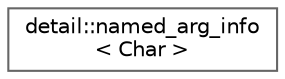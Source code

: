 digraph "类继承关系图"
{
 // LATEX_PDF_SIZE
  bgcolor="transparent";
  edge [fontname=Helvetica,fontsize=10,labelfontname=Helvetica,labelfontsize=10];
  node [fontname=Helvetica,fontsize=10,shape=box,height=0.2,width=0.4];
  rankdir="LR";
  Node0 [id="Node000000",label="detail::named_arg_info\l\< Char \>",height=0.2,width=0.4,color="grey40", fillcolor="white", style="filled",URL="$structdetail_1_1named__arg__info.html",tooltip=" "];
}
